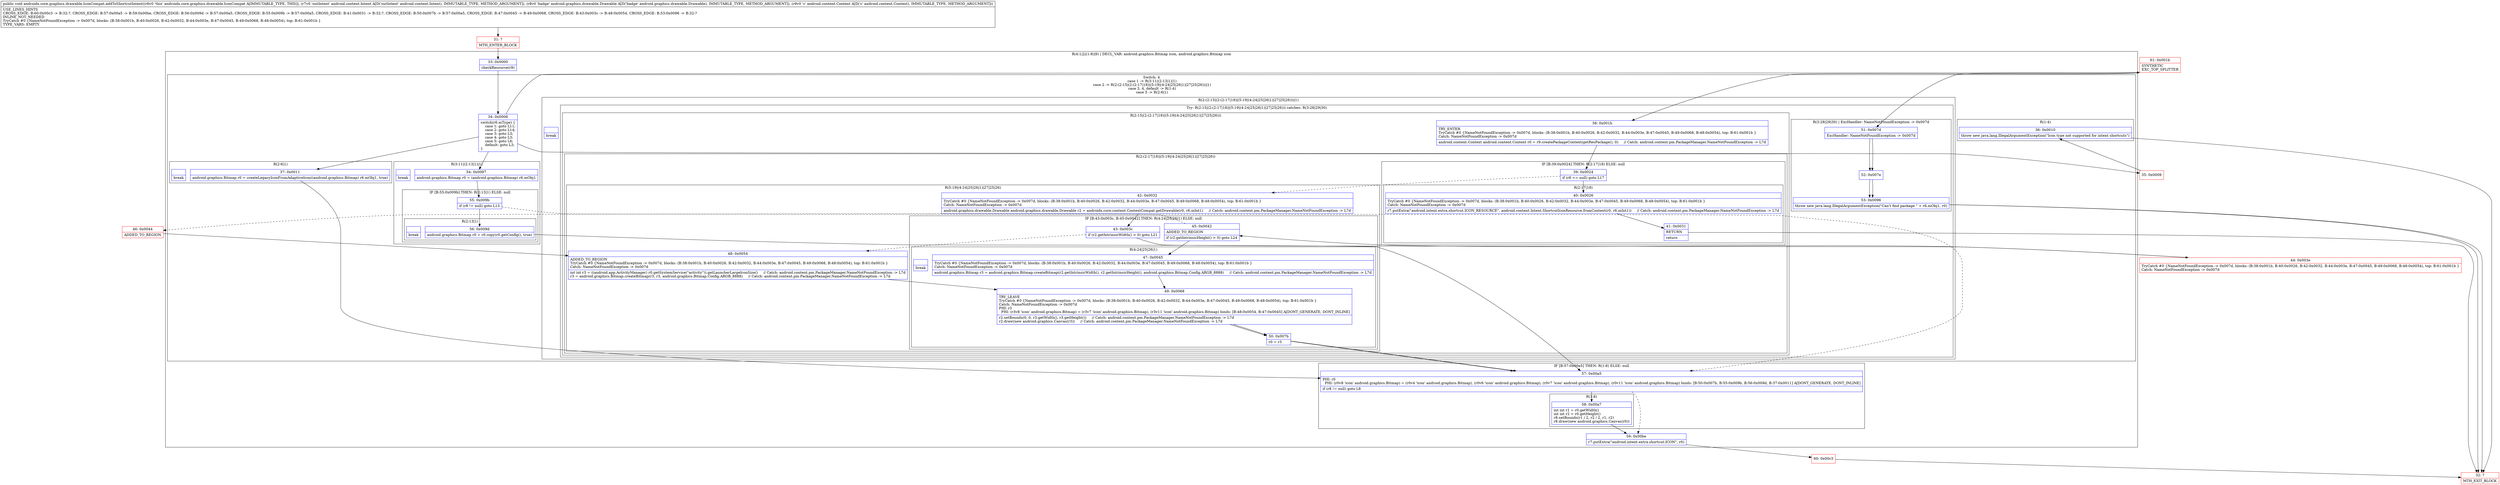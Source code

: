 digraph "CFG forandroidx.core.graphics.drawable.IconCompat.addToShortcutIntent(Landroid\/content\/Intent;Landroid\/graphics\/drawable\/Drawable;Landroid\/content\/Context;)V" {
subgraph cluster_Region_1316003796 {
label = "R(4:1|2|(1:8)|9) | DECL_VAR: android.graphics.Bitmap icon, android.graphics.Bitmap icon\l";
node [shape=record,color=blue];
Node_33 [shape=record,label="{33\:\ 0x0000|checkResource(r9)\l}"];
subgraph cluster_SwitchRegion_534058152 {
label = "Switch: 4
 case 1 -> R(3:11|(2:13|1)|1)
 case 2 -> R(2:(2:15|(2:(2:17|18)|(5:19|(4:24|25|26|1)|27|25|26)))|1)
 case 3, 4, default -> R(1:4)
 case 5 -> R(2:6|1)";
node [shape=record,color=blue];
Node_34 [shape=record,label="{34\:\ 0x0006|switch(r6.mType) \{\l    case 1: goto L11;\l    case 2: goto L14;\l    case 3: goto L3;\l    case 4: goto L3;\l    case 5: goto L6;\l    default: goto L3;\l\}\l}"];
subgraph cluster_Region_1128501982 {
label = "R(3:11|(2:13|1)|1)";
node [shape=record,color=blue];
Node_54 [shape=record,label="{54\:\ 0x0097|android.graphics.Bitmap r0 = (android.graphics.Bitmap) r6.mObj1\l}"];
subgraph cluster_IfRegion_922918942 {
label = "IF [B:55:0x009b] THEN: R(2:13|1) ELSE: null";
node [shape=record,color=blue];
Node_55 [shape=record,label="{55\:\ 0x009b|if (r8 != null) goto L13\l}"];
subgraph cluster_Region_378553073 {
label = "R(2:13|1)";
node [shape=record,color=blue];
Node_56 [shape=record,label="{56\:\ 0x009d|android.graphics.Bitmap r0 = r0.copy(r0.getConfig(), true)\l}"];
Node_InsnContainer_676770307 [shape=record,label="{|break\l}"];
}
}
Node_InsnContainer_1653741282 [shape=record,label="{|break\l}"];
}
subgraph cluster_Region_1440034380 {
label = "R(2:(2:15|(2:(2:17|18)|(5:19|(4:24|25|26|1)|27|25|26)))|1)";
node [shape=record,color=blue];
subgraph cluster_TryCatchRegion_2012571320 {
label = "Try: R(2:15|(2:(2:17|18)|(5:19|(4:24|25|26|1)|27|25|26))) catches: R(3:28|29|30)";
node [shape=record,color=blue];
subgraph cluster_Region_219043515 {
label = "R(2:15|(2:(2:17|18)|(5:19|(4:24|25|26|1)|27|25|26)))";
node [shape=record,color=blue];
Node_38 [shape=record,label="{38\:\ 0x001b|TRY_ENTER\lTryCatch #0 \{NameNotFoundException \-\> 0x007d, blocks: (B:38:0x001b, B:40:0x0026, B:42:0x0032, B:44:0x003e, B:47:0x0045, B:49:0x0068, B:48:0x0054), top: B:61:0x001b \}\lCatch: NameNotFoundException \-\> 0x007d\l|android.content.Context android.content.Context r0 = r9.createPackageContext(getResPackage(), 0)     \/\/ Catch: android.content.pm.PackageManager.NameNotFoundException \-\> L7d\l}"];
subgraph cluster_Region_1781404911 {
label = "R(2:(2:17|18)|(5:19|(4:24|25|26|1)|27|25|26))";
node [shape=record,color=blue];
subgraph cluster_IfRegion_410593870 {
label = "IF [B:39:0x0024] THEN: R(2:17|18) ELSE: null";
node [shape=record,color=blue];
Node_39 [shape=record,label="{39\:\ 0x0024|if (r8 == null) goto L17\l}"];
subgraph cluster_Region_1301022503 {
label = "R(2:17|18)";
node [shape=record,color=blue];
Node_40 [shape=record,label="{40\:\ 0x0026|TryCatch #0 \{NameNotFoundException \-\> 0x007d, blocks: (B:38:0x001b, B:40:0x0026, B:42:0x0032, B:44:0x003e, B:47:0x0045, B:49:0x0068, B:48:0x0054), top: B:61:0x001b \}\lCatch: NameNotFoundException \-\> 0x007d\l|r7.putExtra(\"android.intent.extra.shortcut.ICON_RESOURCE\", android.content.Intent.ShortcutIconResource.fromContext(r0, r6.mInt1))     \/\/ Catch: android.content.pm.PackageManager.NameNotFoundException \-\> L7d\l}"];
Node_41 [shape=record,label="{41\:\ 0x0031|RETURN\l|return\l}"];
}
}
subgraph cluster_Region_1169299097 {
label = "R(5:19|(4:24|25|26|1)|27|25|26)";
node [shape=record,color=blue];
Node_42 [shape=record,label="{42\:\ 0x0032|TryCatch #0 \{NameNotFoundException \-\> 0x007d, blocks: (B:38:0x001b, B:40:0x0026, B:42:0x0032, B:44:0x003e, B:47:0x0045, B:49:0x0068, B:48:0x0054), top: B:61:0x001b \}\lCatch: NameNotFoundException \-\> 0x007d\l|android.graphics.drawable.Drawable android.graphics.drawable.Drawable r2 = androidx.core.content.ContextCompat.getDrawable(r0, r6.mInt1)     \/\/ Catch: android.content.pm.PackageManager.NameNotFoundException \-\> L7d\l}"];
subgraph cluster_IfRegion_287257115 {
label = "IF [B:43:0x003c, B:45:0x0042] THEN: R(4:24|25|26|1) ELSE: null";
node [shape=record,color=blue];
Node_43 [shape=record,label="{43\:\ 0x003c|if (r2.getIntrinsicWidth() \> 0) goto L21\l}"];
Node_45 [shape=record,label="{45\:\ 0x0042|ADDED_TO_REGION\l|if (r2.getIntrinsicHeight() \> 0) goto L24\l}"];
subgraph cluster_Region_1851458829 {
label = "R(4:24|25|26|1)";
node [shape=record,color=blue];
Node_47 [shape=record,label="{47\:\ 0x0045|TryCatch #0 \{NameNotFoundException \-\> 0x007d, blocks: (B:38:0x001b, B:40:0x0026, B:42:0x0032, B:44:0x003e, B:47:0x0045, B:49:0x0068, B:48:0x0054), top: B:61:0x001b \}\lCatch: NameNotFoundException \-\> 0x007d\l|android.graphics.Bitmap r3 = android.graphics.Bitmap.createBitmap(r2.getIntrinsicWidth(), r2.getIntrinsicHeight(), android.graphics.Bitmap.Config.ARGB_8888)     \/\/ Catch: android.content.pm.PackageManager.NameNotFoundException \-\> L7d\l}"];
Node_49 [shape=record,label="{49\:\ 0x0068|TRY_LEAVE\lTryCatch #0 \{NameNotFoundException \-\> 0x007d, blocks: (B:38:0x001b, B:40:0x0026, B:42:0x0032, B:44:0x003e, B:47:0x0045, B:49:0x0068, B:48:0x0054), top: B:61:0x001b \}\lCatch: NameNotFoundException \-\> 0x007d\lPHI: r3 \l  PHI: (r3v8 'icon' android.graphics.Bitmap) = (r3v7 'icon' android.graphics.Bitmap), (r3v11 'icon' android.graphics.Bitmap) binds: [B:48:0x0054, B:47:0x0045] A[DONT_GENERATE, DONT_INLINE]\l|r2.setBounds(0, 0, r3.getWidth(), r3.getHeight())     \/\/ Catch: android.content.pm.PackageManager.NameNotFoundException \-\> L7d\lr2.draw(new android.graphics.Canvas(r3))     \/\/ Catch: android.content.pm.PackageManager.NameNotFoundException \-\> L7d\l}"];
Node_50 [shape=record,label="{50\:\ 0x007b|r0 = r3\l}"];
Node_InsnContainer_1688391747 [shape=record,label="{|break\l}"];
}
}
Node_48 [shape=record,label="{48\:\ 0x0054|ADDED_TO_REGION\lTryCatch #0 \{NameNotFoundException \-\> 0x007d, blocks: (B:38:0x001b, B:40:0x0026, B:42:0x0032, B:44:0x003e, B:47:0x0045, B:49:0x0068, B:48:0x0054), top: B:61:0x001b \}\lCatch: NameNotFoundException \-\> 0x007d\l|int int r3 = ((android.app.ActivityManager) r0.getSystemService(\"activity\")).getLauncherLargeIconSize()     \/\/ Catch: android.content.pm.PackageManager.NameNotFoundException \-\> L7d\lr3 = android.graphics.Bitmap.createBitmap(r3, r3, android.graphics.Bitmap.Config.ARGB_8888)     \/\/ Catch: android.content.pm.PackageManager.NameNotFoundException \-\> L7d\l}"];
Node_49 [shape=record,label="{49\:\ 0x0068|TRY_LEAVE\lTryCatch #0 \{NameNotFoundException \-\> 0x007d, blocks: (B:38:0x001b, B:40:0x0026, B:42:0x0032, B:44:0x003e, B:47:0x0045, B:49:0x0068, B:48:0x0054), top: B:61:0x001b \}\lCatch: NameNotFoundException \-\> 0x007d\lPHI: r3 \l  PHI: (r3v8 'icon' android.graphics.Bitmap) = (r3v7 'icon' android.graphics.Bitmap), (r3v11 'icon' android.graphics.Bitmap) binds: [B:48:0x0054, B:47:0x0045] A[DONT_GENERATE, DONT_INLINE]\l|r2.setBounds(0, 0, r3.getWidth(), r3.getHeight())     \/\/ Catch: android.content.pm.PackageManager.NameNotFoundException \-\> L7d\lr2.draw(new android.graphics.Canvas(r3))     \/\/ Catch: android.content.pm.PackageManager.NameNotFoundException \-\> L7d\l}"];
Node_50 [shape=record,label="{50\:\ 0x007b|r0 = r3\l}"];
}
}
}
subgraph cluster_Region_943631049 {
label = "R(3:28|29|30) | ExcHandler: NameNotFoundException \-\> 0x007d\l";
node [shape=record,color=blue];
Node_51 [shape=record,label="{51\:\ 0x007d|ExcHandler: NameNotFoundException \-\> 0x007d\l}"];
Node_52 [shape=record,label="{52\:\ 0x007e}"];
Node_53 [shape=record,label="{53\:\ 0x0096|throw new java.lang.IllegalArgumentException(\"Can't find package \" + r6.mObj1, r0)\l}"];
}
}
Node_InsnContainer_573397069 [shape=record,label="{|break\l}"];
}
subgraph cluster_Region_1935093020 {
label = "R(1:4)";
node [shape=record,color=blue];
Node_36 [shape=record,label="{36\:\ 0x0010|throw new java.lang.IllegalArgumentException(\"Icon type not supported for intent shortcuts\")\l}"];
}
subgraph cluster_Region_2130130386 {
label = "R(2:6|1)";
node [shape=record,color=blue];
Node_37 [shape=record,label="{37\:\ 0x0011|android.graphics.Bitmap r0 = createLegacyIconFromAdaptiveIcon((android.graphics.Bitmap) r6.mObj1, true)\l}"];
Node_InsnContainer_25545725 [shape=record,label="{|break\l}"];
}
}
subgraph cluster_IfRegion_1285575142 {
label = "IF [B:57:0x00a5] THEN: R(1:8) ELSE: null";
node [shape=record,color=blue];
Node_57 [shape=record,label="{57\:\ 0x00a5|PHI: r0 \l  PHI: (r0v8 'icon' android.graphics.Bitmap) = (r0v4 'icon' android.graphics.Bitmap), (r0v6 'icon' android.graphics.Bitmap), (r0v7 'icon' android.graphics.Bitmap), (r0v11 'icon' android.graphics.Bitmap) binds: [B:50:0x007b, B:55:0x009b, B:56:0x009d, B:37:0x0011] A[DONT_GENERATE, DONT_INLINE]\l|if (r8 != null) goto L8\l}"];
subgraph cluster_Region_1219634284 {
label = "R(1:8)";
node [shape=record,color=blue];
Node_58 [shape=record,label="{58\:\ 0x00a7|int int r1 = r0.getWidth()\lint int r2 = r0.getHeight()\lr8.setBounds(r1 \/ 2, r2 \/ 2, r1, r2)\lr8.draw(new android.graphics.Canvas(r0))\l}"];
}
}
Node_59 [shape=record,label="{59\:\ 0x00be|r7.putExtra(\"android.intent.extra.shortcut.ICON\", r0)\l}"];
}
subgraph cluster_Region_943631049 {
label = "R(3:28|29|30) | ExcHandler: NameNotFoundException \-\> 0x007d\l";
node [shape=record,color=blue];
Node_51 [shape=record,label="{51\:\ 0x007d|ExcHandler: NameNotFoundException \-\> 0x007d\l}"];
Node_52 [shape=record,label="{52\:\ 0x007e}"];
Node_53 [shape=record,label="{53\:\ 0x0096|throw new java.lang.IllegalArgumentException(\"Can't find package \" + r6.mObj1, r0)\l}"];
}
Node_31 [shape=record,color=red,label="{31\:\ ?|MTH_ENTER_BLOCK\l}"];
Node_35 [shape=record,color=red,label="{35\:\ 0x0009}"];
Node_32 [shape=record,color=red,label="{32\:\ ?|MTH_EXIT_BLOCK\l}"];
Node_60 [shape=record,color=red,label="{60\:\ 0x00c3}"];
Node_61 [shape=record,color=red,label="{61\:\ 0x001b|SYNTHETIC\lEXC_TOP_SPLITTER\l}"];
Node_44 [shape=record,color=red,label="{44\:\ 0x003e|TryCatch #0 \{NameNotFoundException \-\> 0x007d, blocks: (B:38:0x001b, B:40:0x0026, B:42:0x0032, B:44:0x003e, B:47:0x0045, B:49:0x0068, B:48:0x0054), top: B:61:0x001b \}\lCatch: NameNotFoundException \-\> 0x007d\l}"];
Node_46 [shape=record,color=red,label="{46\:\ 0x0044|ADDED_TO_REGION\l}"];
MethodNode[shape=record,label="{public void androidx.core.graphics.drawable.IconCompat.addToShortcutIntent((r6v0 'this' androidx.core.graphics.drawable.IconCompat A[IMMUTABLE_TYPE, THIS]), (r7v0 'outIntent' android.content.Intent A[D('outIntent' android.content.Intent), IMMUTABLE_TYPE, METHOD_ARGUMENT]), (r8v0 'badge' android.graphics.drawable.Drawable A[D('badge' android.graphics.drawable.Drawable), IMMUTABLE_TYPE, METHOD_ARGUMENT]), (r9v0 'c' android.content.Context A[D('c' android.content.Context), IMMUTABLE_TYPE, METHOD_ARGUMENT]))  | USE_LINES_HINTS\lCROSS_EDGE: B:60:0x00c3 \-\> B:32:?, CROSS_EDGE: B:57:0x00a5 \-\> B:59:0x00be, CROSS_EDGE: B:56:0x009d \-\> B:57:0x00a5, CROSS_EDGE: B:55:0x009b \-\> B:57:0x00a5, CROSS_EDGE: B:41:0x0031 \-\> B:32:?, CROSS_EDGE: B:50:0x007b \-\> B:57:0x00a5, CROSS_EDGE: B:47:0x0045 \-\> B:49:0x0068, CROSS_EDGE: B:43:0x003c \-\> B:48:0x0054, CROSS_EDGE: B:53:0x0096 \-\> B:32:?\lINLINE_NOT_NEEDED\lTryCatch #0 \{NameNotFoundException \-\> 0x007d, blocks: (B:38:0x001b, B:40:0x0026, B:42:0x0032, B:44:0x003e, B:47:0x0045, B:49:0x0068, B:48:0x0054), top: B:61:0x001b \}\lTYPE_VARS: EMPTY\l}"];
MethodNode -> Node_31;Node_33 -> Node_34;
Node_34 -> Node_35;
Node_34 -> Node_37;
Node_34 -> Node_54;
Node_34 -> Node_61;
Node_54 -> Node_55;
Node_55 -> Node_56;
Node_55 -> Node_57[style=dashed];
Node_56 -> Node_57;
Node_38 -> Node_39;
Node_39 -> Node_40;
Node_39 -> Node_42[style=dashed];
Node_40 -> Node_41;
Node_41 -> Node_32;
Node_42 -> Node_43;
Node_43 -> Node_44;
Node_43 -> Node_48[style=dashed];
Node_45 -> Node_46[style=dashed];
Node_45 -> Node_47;
Node_47 -> Node_49;
Node_49 -> Node_50;
Node_50 -> Node_57;
Node_48 -> Node_49;
Node_49 -> Node_50;
Node_50 -> Node_57;
Node_51 -> Node_52;
Node_52 -> Node_53;
Node_53 -> Node_32;
Node_36 -> Node_32;
Node_37 -> Node_57;
Node_57 -> Node_58;
Node_57 -> Node_59[style=dashed];
Node_58 -> Node_59;
Node_59 -> Node_60;
Node_51 -> Node_52;
Node_52 -> Node_53;
Node_53 -> Node_32;
Node_31 -> Node_33;
Node_35 -> Node_36;
Node_60 -> Node_32;
Node_61 -> Node_38;
Node_61 -> Node_51;
Node_44 -> Node_45;
Node_46 -> Node_48;
}

